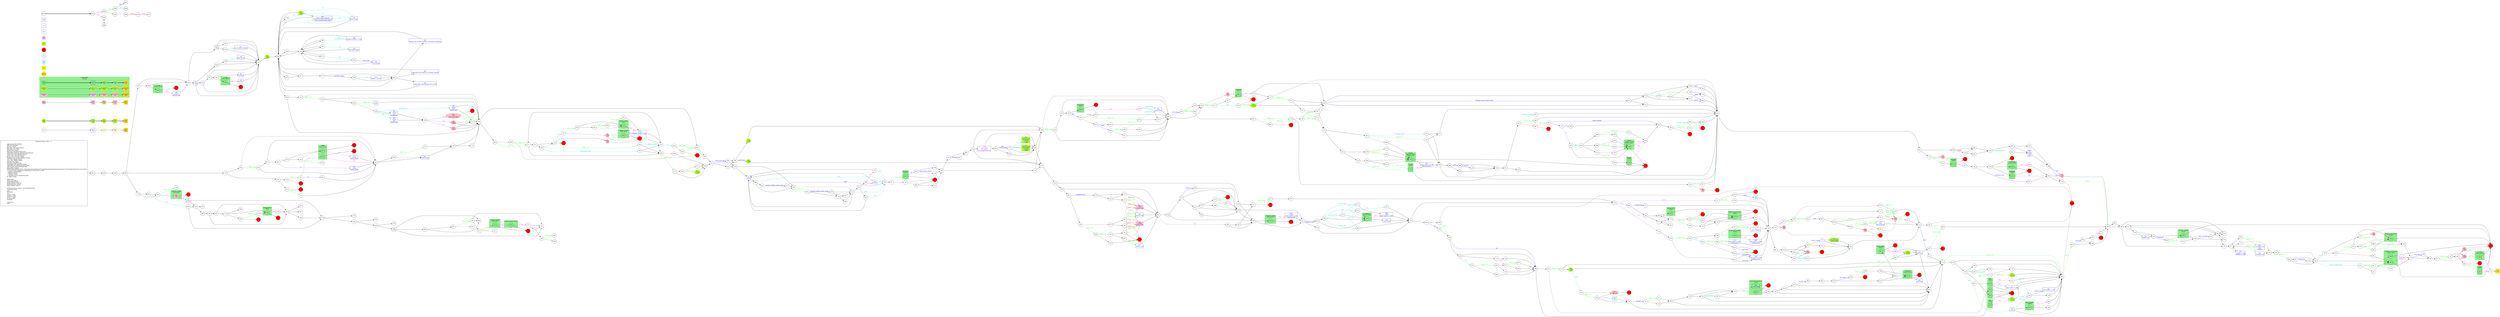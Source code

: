 digraph "Fighting Fantasy: Title" {
	// graph defaults
	rankdir=LR
	mclimit=50
	nodesep=.3 // changes horizontal separation of nodes
	ranksep=.4 // changes vertical separation of nodes
	node [height=.7
		width=.7
		shape=ellipse
		margin=0]
	edge[weight=5]

	// a box for a graph label
	// note that you can override the defaults set above
	title [label = "Fighting Fantasy: Title --/--/--\n\n \
		Light Green Fill: Benefits\l \
		Pink Fill: Penalties\l \
		Red Fill: Death\l \
		Blue Text: Key Items/Events\l \
		Red Text: Lost Items\l \
		Purple Text: Shops\l \
		Blue Line: Forced Items/Events\l \
		Light Blue Text/Line: Optional Items/Events\l \
		Purple Line: Dice Related Events\l \
		Green Line: Stat Test Passed\l \
		Brown Line: Stat Test Failed\l \
		Magenta Line: Combat Related Events\l \
		Grey Text: Riddle Answer\l \
		Grey Line: Hidden Option\l \
		Orange Line: Spells\l \
		Red Line: Possible Error\l \
		Gold/Yellow Fill: Required Nodes\l \
		Light Blue Fill: Recommended Nodes\l \
		Gold Outline: Recommended Path\l \
		Green Box: Combat\l \
		SK/ST/LK/AS/AR/TM/CW/CL: Skill/Stamina/Luck/Attack Strength/Attack Round/Time/Consecutive Win Round/Consecutive Lose Round\l \
		?: Chance of this happening, depending on instructions in text\l \
		*: Special Combat Rules\l \
		-: Negative Status\l \
		+: Positive Status\l \
		^: Damage can be reduced by items\l \
		@: Take 2 items\l\l \
		Starts with:\l \
		Initial Gun Skill: 8\l \
		Initial Reload Skill: 8\l \
		Initial Stamina: 4d6+24\l \
		Initial Physical: 1d6+6\l \
		Initial Mental: 1d6+6\l\l \
		skill/stamina/luck potion: +all SK/ST/LK&1ILK\l \
		3 healing potions\l \
		map\l \
		30 bullets\l \
		gun\l \
		sword (+2off)\l \
		dagger (+1off)\l \
		armor (+2def)\l \
		50 silver gert\l \
		backpack\l\l \
		Comments:\l \
		none\l \
		"
		shape = "box"
		margin = 0.1]

	subgraph Required {
		node [style = "filled" color = "gold" fillcolor = "gold" fontcolor = "blue" shape = "rect"]
		key3
		boo5
		dam5
		monboo5
		mondam5
		mon5
		ending [fontcolor = "black" shape = "octagon"]
		703
	}

	subgraph Required2 {
		node [style = "filled" color = "#FFF700" fillcolor = "#FFF700" fontcolor = "blue" shape = "rect"]
		req2
	}

	subgraph Recommended {
		node [penwidth = 3 color = "gold"]
		txt2
		key2 [shape = "rect" fontcolor = "blue"]
		boo3 [style = "filled" fillcolor = "greenyellow"]
		boo4 [style = "filled" fillcolor = "greenyellow"]
		dam3 [style = "filled" fillcolor = "pink"]
		dam4 [style = "filled" fillcolor = "pink"]
		monboo3 [style = "filled" fillcolor = "greenyellow"]
		monboo4 [style = "filled" fillcolor = "greenyellow"]
		mondam3 [style = "filled" fillcolor = "pink"]
		mondam4 [style = "filled" fillcolor = "pink"]
		mon3
		mon4
	}
	
	subgraph Optional {
		node [style = "filled" color = "paleturquoise1" fillcolor = "paleturquoise1" fontcolor = "blue" shape = "rect"]
		opt
	}

	subgraph Combat {
		style = "filled" color = "palegreen2"
		subgraph cluster_MONSTER {
			label = "? MONSTER\n 0/0 0/0"
			mon1 [label = "\N\n text"]
			mon2 [shape = "rect" fontcolor = "blue" label = "\N\n text"]
			mon3 [label = "\N\n text"]
			mon4 [shape = "rect" fontcolor = "blue" label = "\N\n text"]
			mon5 [shape = "rect" fontcolor = "blue" label = "\N\n text"]
			monboo1 [style = "filled" color = "greenyellow" label = "\N\n text"]
			monboo2 [shape = "rect" style = "filled" color = "greenyellow" fontcolor = "blue" label = "\N\n text"]
			monboo3 [label = "\N\n text"]
			monboo4 [shape = "rect" fontcolor = "blue" label = "\N\n text"]
			monboo5 [shape = "rect" fontcolor = "blue" label = "\N\n text"]
			mondam1 [style = "filled" color = "pink" label = "\N\n text"]
			mondam2 [shape = "rect" style = "filled" color = "pink" fontcolor = "blue" label = "\N\n text"]
			mondam3 [label = "\N\n text"]
			mondam4 [shape = "rect" fontcolor = "blue" label = "\N\n text"]
			mondam5 [shape = "rect" fontcolor = "blue" label = "\N\n text"]
		}
		cbt
		
		subgraph cluster_CRAKE {
			label = "2 Crake\n 14/1/1 12/1/1"
			140
		}
		
		subgraph cluster_THUG {
			label = "2 Thug\n 12/2/1 10/1/2"
			789
		}
		
		subgraph cluster_MASKER_GOBLIN {
			label = "2 Masker Goblin\n 8/1/1 8/1/1"
			634
		}
		
		subgraph cluster_MASKER_GOBLIN_2 {
			label = "Masker Goblin\n 9/1/1"
			519
		}
		
		subgraph cluster_ASSASSIN {
			label = "Assassin\n 15/2/2"
			587
		}
		
		subgraph cluster_STICKLE_BACK_SPIDER {
			label = "Stickle-back Spider\n 15/3/2"
			158
		}
		
		subgraph cluster_SWAMP_TROLL_HUNTER {
			label = "Swamp Troll Hunter\n 26/3/2"
			157
		}
		
		subgraph cluster_SWAMP_TROLL {
			label = "Swamp Troll\n 13/2/1"
			184
		}
		
		subgraph cluster_YETI {
			label = "Yeti\n 25/3/3"
			077
			750
			339
		}
		
		subgraph cluster_YETI2 {
			label = "Yeti\n 12/2/1"
			194
		}
		
		subgraph cluster_HOLY_PALADIN {
			label = "Holy Paladin\n 26/4/3"
			444
		}
		
		subgraph cluster_HALFMAN_MUTANT {
			label = "Halfman Mutant\n 25/3/2"
			286
		}
		
		subgraph cluster_CULTIST {
			label = "2 Cultist\n 20/3/2 20/3/2"
			249
		}
		
		subgraph cluster_CULTIST2 {
			label = "Cultist\n 20/3/2"
			429
		}
		
		subgraph cluster_HALFMAN_EXCAVATOR {
			label = "2 Halfman Excavator\n 15/3/3 15/3/3"
			412
			306
		}
		
		subgraph cluster_HALFMAN_EXCAVATOR2 {
			label = "Halfman Excavator\n 15/3/3"
			723
		}
		
		subgraph cluster_LAKEMAN {
			label = "2 Lakeman\n 16/3/2 15/3/2"
			787
		}
		
		subgraph cluster_GIANT_FIRE_SCORPION {
			label = "Giant Fire Scorpion\n 15/3/3"
			482
			695 [shape = "rect" fontcolor = "blue" label = "\N\n -some equip"]
		}
		
		subgraph cluster_ZOMBIE {
			label = "2 Zombie\n 12/3/1 11/3/1"
			647
		}
		
		subgraph cluster_NIGHTWALKER {
			label = "Nightwalker\n 25/3/3"
			687
		}
		
		subgraph cluster_MASKER_GOBLIN3 {
			label = "2 Masker Goblin\n 8/1/1 8/1/1?"
			150
		}
		
		subgraph cluster_SNAPTOOTH {
			label = "Snaptooth\n 15/3/1"
			099
		}
		
		subgraph cluster_SLABCRAB {
			label = "Slabcrab\n 15/1/3"
			080
		}
		
		subgraph cluster_LIONMAN {
			label = "Lionman\n 20/3/2"
			322
		}
		
		subgraph cluster_LIONMAN2 {
			label = "2 Lionman\n 25/3/2 25/3/2"
			638
		}

		subgraph cluster_LIONMAN3 {
			label = "Lionman\n 20/3/2"
			417
		}

		subgraph cluster_DWEEB_MASKER_GOBLIN {
			label = "Dweeb\n Masker Goblin\n 16/3/2 9/1/1"
			420
		}

		subgraph cluster_DWEEB {
			label = "Dweeb\n 16/3/2"
			135
		}

		subgraph cluster_DWEEB_MASKER_GOBLIN2 {
			label = "Dweeb\n Masker Goblin\n 16/3/2 9/1/1"
			029
		}

		subgraph cluster_DWEEB2 {
			label = "Dweeb\n 16/3/2"
			776
		}

		subgraph cluster_WOLF {
			label = "2 Wolf\n 10/1/1 9/1/1"
			622
			431
		}

		subgraph cluster_MASKER_GOBLIN4 {
			label = "2 Masker Goblin\n 8/1/1 8/1/1"
			084 [style = "filled" color = "pink" label = "\N\n -2LP"]
		}

		subgraph cluster_STEPPEHOUND {
			label = "Steppehound\n 9/2/1"
			230
		}

		subgraph cluster_MASKER_GOBLIN5 {
			label = "2 Masker Goblin\n 8/1/1 8/1/1"
			112
		}

		subgraph cluster_MAIRONTONGUE {
			label = "MaIrontongue 18/5/1"
			760
		}
	}

	subgraph Death {
		node [style = "filled" color = "red"]
		ddt
		019
		024
		027
		035
		045
		055
		056
		061
		069
		123
		131
		171
		172
		186
		199
		214
		250
		252
		260
		270
		314
		316
		329
		336
		355
		374
		398
		407
		419
		421
		445
		457
		484
		521
		528
		560
		566
		568
		577
		658
		659
		668
		718
		731
		741
		744
		746
		748
		778
		790
	}

	subgraph Boost {
		node [style = "filled" color = "greenyellow"]
		bst
		boo1 [label = "\N\n text"]
		boo2 [shape = "rect" fontcolor = "blue" label = "\N\n text"]
		boo3 [label = "\N\n text"]
		boo4 [shape = "rect" fontcolor = "blue" label = "\N\n text"]
		boo5 [shape = "rect" fontcolor = "blue" label = "\N\n text"]
		120 [label = "\N\n +all LP"]
		220 [label = "\N\n +3LP"]
		236 [shape = "rect" fontcolor = "blue" label = "\N\n improved gun\n 10 bullets\n +3GUN\n +2REL"]
		394 [shape = "rect" fontcolor = "blue" label = "\N\n ring of health\n +5LP/+5ILP"]
		411 [shape = "rect" fontcolor = "blue" label = "\N\n improved gun\n 10 bullets\n +3GUN\n +2REL"]
		487 [label = "\N\n +25LP"]
		518 [label = "\N\n +1GUN"]
		522 [label = "\N\n +1PHY"]
		613 [label = "\N\n +all LP"]
		619 [label = "\N\n +all LP"]
		712 [label = "\N\n +3LP"]
		768 [label = "\N\n +3LP"]
		793 [label = "\N\n +2LP"]
	}

	subgraph Damage {
		node [style = "filled" color = "pink"]
		ddg
		dam1 [label = "\N\n text"]
		dam2 [shape = "rect" fontcolor = "blue" label = "\N\n text"]
		dam3 [label = "\N\n text"]
		dam4 [shape = "rect" fontcolor = "blue" label = "\N\n text"]
		dam5 [shape = "rect" fontcolor = "blue" label = "\N\n text"]
		092 [shape = "rect" fontcolor = "blue" label = "\N\n -1PHY\n witch's staff"]
		101 [label = "\N\n -5LP"]
		174 [label = "\N\n -3LP"]
		181 [label = "\N\n -10LP"]
		183 [label = "\N\n -2LP"]
		228 [label = "\N\n -10LP"]
		247 [label = "\N\n -2d6+2LP"]
		269 [label = "\N\n -1MEN"]
		290 [label = "\N\n -3LP"]
		326 [label = "\N\n -5LP"]
		343 [label = "\N\n -5LP"]
		468 [label = "\N\n -10LP"]
		512 [label = "\N\n -1PHY"]
		559 [label = "\N\n -5LP\n -5ILP (is it both?)"]
		570 [label = "\N\n -1LP"]
		598 [label = "\N\n -5LP"]
		648 [label = "\N\n -5LP"]
		708 [shape = "rect" fontcolor = "blue" label = "\N\n -1MEN\n witch's staff"]
		730 [label = "\N\n -5LP"]
	}

	subgraph Key_Item {
		node [fontcolor = "blue" shape = "rect"]
		kky
		key1 [label = "\N\n text"]
		key2 [label = "\N\n text"]
		key3 [label = "\N\n text"]
		004 [label = "\N\n fine sword (+5 off)\n healing potion"]
		022 [label = "\N\n -some items"]
		026 [label = "\N\n key"]
		049 [label = "\N\n 20 gert"]
		058 [label = "\N\n -1 gert"]
		071 [label = "\N\n sword (+2 off)\n dagger (+1 off)"]
		074 [label = "\N\n 15 gert\n goblin sword (+3 off)"]
		088 [label = "\N\n -all gert"]
		097 [label = "\N\n goblin sword (+4 off)\n killed guardian"]
		117 [label = "\N\n 1 gent\n think attack"]
		118 [label = "\N\n room"]
		122 [label = "\N\n -gun (-1 equip?)"]
		177 [label = "\N\n holy smiter (+5 off)"]
		209 [label = "\N\n gun\n sword\n map\n furs"]
		238 [label = "\N\n torch"]
		243 [label = "\N\n blue potion"]
		244 [label = "\N\n healing potion"]
		281 [label = "\N\n lakemen info (human sacrifice, strong glass weapons)"]
		304 [label = "\N\n 85 gert"]
		312 [label = "\N\n dagger - the key"]
		357 [label = "\N\n stone shires lionmen"]
		360 [label = "\N\n witch's staff"]
		396 [label = "\N\n wrist band"]
		408 [label = "\N\n -blue potion"]
		418 [label = "\N\n nightwalker info (bonerot, how to kill)"]
		428 [label = "\N\n inscribed dagger"]
		430 [label = "\N\n -sword\n -gun\n broken gun"]
		432 [label = "\N\n -gun"]
		436 [label = "\N\n -torch"]
		439 [label = "\N\n loaded gun"]
		458 [label = "\N\n gold coin"]
		461 [label = "\N\n 40 gert"]
		462 [label = "\N\n wagonrider info (nomads in wheeled wagons)"]
		478 [label = "\N\n fine sword (+5 off)\n healing potion"]
		491 [label = "\N\n -1 gert"]
		492 [label = "\N\n 2 healing potion\n gun\n 5 bullets"]
		500 [label = "\N\n magical leather (+3 def)"]
		527 [label = "\N\n witch's staff"]
		539 [label = "\N\n gold coin"]
		549 [label = "\N\n cultist loathe emperor\n cultist turn victims into hybrids\n cultist practice dark magic"]
		561 [label = "\N\n holy water"]
		584 [label = "\N\n -sword\n -gun\n broken gun"]
		599 [label = "\N\n 15 gert\n swamp map"]
		602 [label = "\N\n 1 gent\n think attack"]
		632 [label = "\N\n holy smiter (+5 off)"]
		643 [label = "\N\n farkle woods"]
		696 [label = "\N\n 15 gert\n glass spear (+3 off)?"]
		700 [label = "\N\n -sword\n -gun\n broken gun"]
		713 [label = "\N\n torch"]
		729 [label = "\N\n fine sword (+5 off)\n healing potion"]
		733 [label = "\N\n furs\n bow & arrow"]
		765 [label = "\N\n 25 gert\n goblin sword (+3 off)\n lakeman child"]
	}
	
	subgraph Shop {
		node [fontcolor = "purple" shape = "rect"]
		shp
		shop1 [label = "\N\n text"]
		233 [label = "\N\n 10g: sword\n 5g: dagger\n 15g: steppehound fur"]
	}

	mon1 -> mon2 -> mon3 -> mon4 -> mon5 [penwidth = 3]
	boo1 -> boo2 -> boo3 -> boo4 -> boo5 [penwidth = 3]
	dam1 -> dam2 -> dam3 -> dam4 -> dam5
	txt1 -> key1 -> txt2 -> key2 -> key3
	monboo1 -> monboo2 -> monboo3 -> monboo4 -> monboo5
	mondam1 -> mondam2 -> mondam3 -> mondam4 -> mondam5

	myTitle -> z001 [penwidth = 3]
	z001 -> z002 [color = "purple" fontcolor = "purple" label = "1-3"]
	z001 -> z003 [color = "purple" fontcolor = "purple" label = "4-6"]
	z002 -> z004 [color = "green" fontcolor = "green" label = "LK"]
	z002 -> z005 [color = "brown"]
	z003 -> z006 [dir = "both"]
	z004 -> z007 [color = "blue" fontcolor = "blue" label = "req"]
	z004 -> z008 [color = "cyan3" fontcolor = "cyan3" label = "-opt"]
	z005 -> z009 [color = "grey" fontcolor = "grey" label = "info"]
	z009 -> z010 [color = "crimson" fontcolor = "crimson" label = "error(?)"]
	z010 -> z011 [color = "magenta" fontcolor = "magenta" label = "escape"]
	{
		rank = same
		z003
		z006
	}

	title -> 001
	001 -> 289
	002 -> 726 [color = "green" fontcolor = "green" label = "PHY>=16"]
	002 -> 387 [color = "brown"]
	003 -> 420
	004 -> 354
//	005 -> 
//	006 -> 
//	007 -> 
//	008 -> 
	009 -> 025
//	010 -> 
	011 -> 465
	011 -> 472
	012 -> 354
	013 -> 148
	013 -> 787
//	014 -> 
	015 -> 143
//	016 -> 
	017 -> 624 [color = "green" fontcolor = "green" label = "MEN>=16"]
	017 -> 457 [color = "brown"]
	018 -> 732
	018 -> 404
//	020 -> 
	021 -> 606
	022 -> 018
//	023 -> 
	025 -> 422
	026 -> 745
//	028 -> 
	029 -> 097 [color = "magenta" fontcolor = "magenta" label = "win"]
	029 -> 718
	030 -> 062 [color = "green" fontcolor = "green" label = "PHY>=18"]
	030 -> 616 [color = "brown"]
	031 -> 104 [color = "green" fontcolor = "green" label = "MEN>=16"]
	031 -> 472 [color = "brown"]
	032 -> 415
	033 -> 298
	033 -> 636
	034 -> 274
//	036 -> 
	037 -> 432 [color = "green" fontcolor = "green" label = "GUN>=18"]
	037 -> 339 [color = "brown"]
	038 -> 346
	038 -> 050
	039 -> 200 [color = "blue" fontcolor = "blue" label = "killed guardian"]
	039 -> 115
	040 -> 722 [color = "cyan3" fontcolor = "cyan3" label = "snake poison"]
	040 -> 794
	041 -> 493 [color = "green" fontcolor = "green" label = "PHY>=16"]
	041 -> 142 [color = "brown"]
//	042 -> 
	043 -> 729 [color = "blue" fontcolor = "blue" label = "antivenom"]
	043 -> 314
//	044 -> 
	046 -> 571 [color = "green" fontcolor = "green" label = "PHY>=16"]
	046 -> 658 [color = "brown"]
	047 -> 556
//	048 -> 
	049 -> 130
	050 -> 442 [color = "purple" fontcolor = "purple" label = "2-6"]
	050 -> 790 [color = "purple" fontcolor = "purple" label = "1"]
	051 -> 669
	051 -> 647
	052 -> 606
	053 -> 471
	054 -> 179
	057 -> 321
	057 -> 589
	058 -> 595
	058 -> 324
	058 -> 130
	059 -> 656
	059 -> 361
//	060 -> 
	062 -> 032
	063 -> 717
	063 -> 533
	064 -> 344 [color = "green" fontcolor = "green" label = "MEN>=18"]
	064 -> 113 [color = "brown"]
	065 -> 157
	065 -> 144
	066 -> 538 [color = "blue" fontcolor = "blue" label = "fur"]
	066 -> 623
//	067 -> 
	068 -> 580
	068 -> 728
	068 -> 672
	068 -> 453
	070 -> 325
	070 -> 723
	071 -> 477
//	072 -> 
	073 -> 083
	074 -> 569
	074 -> 223
	075 -> 392 [color = "cyan3" fontcolor = "cyan3" label = "-15g"]
	075 -> 253
//	076 -> 
	077 -> 575 [color = "magenta" fontcolor = "magenta" label = "win"]
	077 -> 744
//	078 -> 
	285 -> 079 [dir = back]
	080 -> 670 [color = "magenta" fontcolor = "magenta" label = "win"]
	080 -> 445
//	081 -> 
//	082 -> 
	083 -> 415
	084 -> 461 [color = "magenta" fontcolor = "magenta" label = "win"]
	084 -> 421
	085 -> 388
	086 -> 054
	087 -> 666
	088 -> 130
	089 -> 025
	090 -> 239
	091 -> 278 [color = "blue" fontcolor = "blue" label = "saw lentican soldier"]
	091 -> 300
	092 -> 361
	093 -> 590
//	094 -> 
//	095 -> 
	096 -> 184
	096 -> 513
	097 -> 370
	098 -> 441
	098 -> 435
	098 -> 246 [color = "cyan3" fontcolor = "cyan3" label = "room"]
	099 -> 234 [color = "magenta" fontcolor = "magenta" label = "win"]
	099 -> 407
//	100 -> 
	101 -> 080 [color = "green" fontcolor = "green" label = "LP>0"]
	101 -> 445 [color = "brown"]
	102 -> 074
	103 -> 477
	104 -> 011
	104 -> 472
	105 -> 262 [color = "green" fontcolor = "green" label = "MEN>=14"]
	105 -> 247 [color = "brown"]
	106 -> 243 [color = "cyan3" fontcolor = "cyan3" label = "-5g"]
	106 -> 130
	107 -> 128
//	108 -> 
	109 -> 206
	109 -> 034
//	110 -> 
	111 -> 611 [color = "green" fontcolor = "green" label = "PHY>=16"]
	111 -> 199 [color = "brown"]
	112 -> 760 [color = "magenta" fontcolor = "magenta" label = "win"]
	112 -> 045
	113 -> 270
//	114 -> 
	115 -> 488 [color = "purple" fontcolor = "purple" label = "4-6"]
	115 -> 583 [color = "purple" fontcolor = "purple" label = "1-3"]
	116 -> 331 [color = "cyan3" fontcolor = "cyan3" label = "-20g"]
	116 -> 787
	117 -> 472
	118 -> 098
	119 -> 025
	120 -> 539
	121 -> 662 [color = "purple" fontcolor = "purple" label = "4-6"]
	121 -> 622 [color = "purple" fontcolor = "purple" label = "1-3"]
	122 -> 354
	124 -> 319
	124 -> 351
//	125 -> 
	126 -> 483 [color = "blue" fontcolor = "blue" label = "loaded gun"]
	126 -> 286
//	127 -> 
	128 -> 231 [color = "blue" fontcolor = "blue" label = "furs"]
	128 -> 381
	129 -> 606
	130 -> 793
	132 -> 759
	132 -> 471
	133 -> 768
	133 -> 311
	134 -> 301 [color = "green" fontcolor = "green" label = "LP>0"]
	134 -> 568 [color = "brown"]
	135 -> 410 [color = "magenta" fontcolor = "magenta" label = "win"]
	135 -> 718
	136 -> 495 [color = "green" fontcolor = "green" label = "PHY>=18"]
	136 -> 048 [color = "brown"]
	137 -> 370
	137 -> 677
	138 -> 354
	139 -> 471
	140 -> 599 [color = "magenta" fontcolor = "magenta" label = "win"]
	140 -> 056
	141 -> 370
	141 -> 677
	142 -> 734 [color = "cyan3" fontcolor = "cyan3" label = "gun"]
	142 -> 187 [color = "cyan3" fontcolor = "cyan3" label = "arrow & snake poison"]
	142 -> 412
	143 -> 434 [color = "blue" fontcolor = "blue" label = "taken over fort"]
	143 -> 079
	144 -> 157
	144 -> 475
	145 -> 771 [color = "green" fontcolor = "green" label = "MEN>=16"]
	145 -> 101 [color = "brown"]
	146 -> 522 [color = "green" fontcolor = "green" label = "MEN>=14"]
	146 -> 073 [color = "brown"]
	147 -> 146
	147 -> 083
	148 -> 684 [color = "cyan3" fontcolor = "cyan3" label = "crake's egg"]
	148 -> 232 [color = "cyan3" fontcolor = "cyan3" label = "steppehound fur"]
	148 -> 372 [color = "cyan3" fontcolor = "cyan3" label = "witch's staff"]
	148 -> 116 [color = "cyan3" fontcolor = "cyan3" label = "gold"]
	148 -> 787
//	149 -> 
	150 -> 765 [color = "magenta" fontcolor = "magenta" label = "win"]
	150 -> 123
//	151 -> 
	152 -> 118
	152 -> 246 [color = "cyan3" fontcolor = "cyan3" label = "room"]
	153 -> 503 [color = "green" fontcolor = "green" label = "MEN>=16"]
	153 -> 043 [color = "brown"]
	154 -> 538
//	155 -> 
//	156 -> 
	157 -> 475 [color = "magenta" fontcolor = "magenta" label = "win"]
	157 -> 577
	158 -> 004 [color = "magenta" fontcolor = "magenta" label = "win"]
	158 -> 398
//	159 -> 
	160 -> 501
	160 -> 273
	161 -> 653 [color = "blue" fontcolor = "blue" label = "lionman circle"]
	161 -> 520
//	162 -> 
	163 -> 555 [color = "blue" fontcolor = "blue" label = "waymeet"]
	163 -> 352
	164 -> 692
	165 -> 128
//	166 -> 
//	167 -> 
//	168 -> 
	169 -> 559 [color = "purple" fontcolor = "purple" label = "1-2"]
	169 -> 269 [color = "purple" fontcolor = "purple" label = "3-4"]
	169 -> 512 [color = "purple" fontcolor = "purple" label = "5-6"]
//	170 -> 
//	173 -> 
	174 -> 322 [color = "green" fontcolor = "green" label = "LP>0"]
	174 -> 521 [color = "brown"]
	175 -> 627 [color = "magenta" fontcolor = "magenta" label = "win"]
	175 -> 195
//	176 -> 
	177 -> 471
	178 -> 439 [color = "cyan3" fontcolor = "cyan3" label = "gun"]
	178 -> 126
	179 -> 229 [color = "blue" fontcolor = "blue" label = "look-a-like"]
	179 -> 784
//	180 -> 
	181 -> 249 [color = "green" fontcolor = "green" label = "LP>0"]
	181 -> 250 [color = "brown"]
	182 -> 704 [color = "green" fontcolor = "green" label = "MEN>=14"]
	182 -> 501 [color = "brown"]
	183 -> 412 [color = "green" fontcolor = "green" label = "LP>0"]
	183 -> 250 [color = "brown"]
	184 -> 096 [color = "magenta" fontcolor = "magenta" label = "win"]
	184 -> 577
	185 -> 109
	185 -> 274
	187 -> 302 [color = "green" fontcolor = "green" label = "PHY>=16"]
	187 -> 327 [color = "brown"]
	188 -> 669
	188 -> 647
//	189 -> 
//	190 -> 
	191 -> 678 [color = "green" fontcolor = "green" label = "GUN>=16"]
	191 -> 730 [color = "brown"]
//	192 -> 
	193 -> 420
	194 -> 619 [color = "magenta" fontcolor = "magenta" label = "win"]
	194 -> 744
	195 -> 538
	196 -> 570 [color = "blue" fontcolor = "blue" label = "furs"]
	196 -> 134
	197 -> 157
	197 -> 144
	198 -> 220 [color = "blue" fontcolor = "blue" label = "north bank"]
	198 -> 712
	200 -> 205
	201 -> 178
	201 -> 285
	202 -> 538
//	203 -> 
	204 -> 685
	205 -> 537 [color = "green" fontcolor = "green" label = "PHY>=16"]
	205 -> 019 [color = "brown"]
	205 -> 499 [color = "cyan3" fontcolor = "cyan3" label = "invisibility potion"]
	206 -> 274
	207 -> 436 [color = "blue" fontcolor = "blue" label = "torch"]
	207 -> 214
//	208 -> 
	209 -> 196
//	210 -> 
	211 -> 296
	211 -> 318
	212 -> 057 [color = "green" fontcolor = "green" label = "MEN>=16"]
	212 -> 025 [color = "brown"]
	213 -> 361
	215 -> 025
	216 -> 158 [color = "green" fontcolor = "green" label = "PHY>=18"]
	216 -> 437 [color = "brown"]
	217 -> 557 [color = "green" fontcolor = "green" label = "PHY>=16"]
	217 -> 112 [color = "brown"]
	218 -> 233
	218 -> 576
	218 -> 646
	219 -> 714
	219 -> 294
	220 -> 576
	221 -> 513
	221 -> 447
	222 -> 386
	222 -> 597
	223 -> 030 [color = "cyan3" fontcolor = "cyan3" label = "-???"]
	223 -> 571
	224 -> 118
	224 -> 435
	225 -> 627
	225 -> 154
	226 -> 644 [color = "green" fontcolor = "green" label = "MEN>=16"]
	226 -> 543 [color = "brown"]
//	227 -> 
	228 -> 249 [color = "green" fontcolor = "green" label = "LP>0"]
	228 -> 250 [color = "brown"]
	229 -> 784
	230 -> 756 [color = "magenta" fontcolor = "magenta" label = "win"]
	230 -> 336
	231 -> 311
	232 -> 684 [color = "cyan3" fontcolor = "cyan3" label = "crake's egg"]
	232 -> 372 [color = "cyan3" fontcolor = "cyan3" label = "witch's staff"]
	232 -> 116 [color = "cyan3" fontcolor = "cyan3" label = "gold"]
	232 -> 787
	233 -> 443
	233 -> 556
	234 -> 396 [color = "cyan3" fontcolor = "cyan3" label = "healing potion"]
	234 -> 129
//	235 -> 
	236 -> 556
	237 -> 133 [color = "green" fontcolor = "green" label = "MEN>=16"]
	237 -> 077 [color = "brown"]
	238 -> 496
	238 -> 603
	238 -> 785
	239 -> 621
	239 -> 608
	240 -> 389
	240 -> 130
	241 -> 729 [color = "blue" fontcolor = "blue" label = "antivenom"]
	241 -> 314
	242 -> 563
	242 -> 351
	243 -> 130
	244 -> 516
	245 -> 052 [color = "brown" fontcolor = "brown" label = "terribly"]
	245 -> 697 [color = "brown"]
	245 -> 674 [color = "green" fontcolor = "green" label = "GUN>=18"]
	246 -> 507
	247 -> 745 [color = "green" fontcolor = "green" label = "LP>0"]
	247 -> 260 [color = "brown"]
	248 -> 665
	248 -> 181
	249 -> 272 [color = "magenta" fontcolor = "magenta" label = "win"]
	249 -> 250
//	251 -> 
	253 -> 338
	253 -> 414
	253 -> 075
	253 -> 068
//	254 -> 
	255 -> 064 [color = "green" fontcolor = "green" label = "PHY>=14"]
	255 -> 612 [color = "brown"]
//	256 -> 
	257 -> 397 [color = "green" fontcolor = "green" label = "PHY>=18"]
	257 -> 741 [color = "brown"]
//	258 -> 
//	259 -> 
	261 -> 412
	262 -> 026 [color = "cyan3" fontcolor = "cyan3" label = "the key"]
	262 -> 247
	262 -> 745
//	263 -> 
	264 -> 213
	264 -> 671
	265 -> 547 [color = "green" fontcolor = "green" label = "PHY>=18"]
	265 -> 481 [color = "brown"]
	265 -> 382 [color = "cyan3" fontcolor = "cyan3" label = "invisibility potion"]
//	266 -> 
	267 -> 265
	267 -> 119
//	268 -> 
	269 -> 725
	269 -> 501
	271 -> 087 [color = "blue" fontcolor = "blue" label = "church"]
	271 -> 666
	272 -> 703
	273 -> 501
	274 -> 222
	274 -> 118
	274 -> 246 [color = "cyan3" fontcolor = "cyan3" label = "room"]
	275 -> 365 [color = "blue" fontcolor = "blue" label = "inscribed dagger"]
	275 -> 609
//	276 -> 
	277 -> 138 [color = "green" fontcolor = "green" label = "PHY>=16"]
	277 -> 207 [color = "brown"]
	278 -> 749
	279 -> 142
	280 -> 675 [color = "green" fontcolor = "green" label = "GUN>=18"]
	280 -> 003 [color = "brown"]
	281 -> 068
//	282 -> 
//	283 -> 
//	284 -> 
	285 -> 353
	285 -> 201
	285 -> 103
	286 -> 143 [color = "magenta" fontcolor = "magenta" label = "win"]
	286 -> 250
	287 -> 564
//	288 -> 
	289 -> 400
	290 -> 025 [color = "green" fontcolor = "green" label = "LP>0"]
	290 -> 668 [color = "brown"]
//	291 -> 
//	292 -> 
	293 -> 063
	293 -> 533
	294 -> 545
	294 -> 282
	295 -> 124
	296 -> 626 [color = "green" fontcolor = "green" label = "PHY>=14"]
	296 -> 318 [color = "brown"]
	296 -> 588 [color = "cyan3" fontcolor = "cyan3" label = "-invisibility potion"]
//	297 -> 
	298 -> 140
	298 -> 636
	299 -> 471
	300 -> 749
	301 -> 388
	301 -> 085
	302 -> 349 [color = "green" fontcolor = "green" label = "PHY>=16"]
	302 -> 306 [color = "brown"]
	303 -> 076 [color = "green" fontcolor = "green" label = "GUN>=14"]
	303 -> 431 [color = "brown"]
	304 -> 118
	304 -> 246 [color = "cyan3" fontcolor = "cyan3" label = "room"]
	305 -> 776 [color = "green" fontcolor = "green" label = "GUN>=14"]
	305 -> 029 [color = "brown"]
	306 -> 605 [color = "magenta" fontcolor = "magenta" label = "win"]
	306 -> 250
	307 -> 737 [color = "green" fontcolor = "green" label = "MEN>=18"]
	307 -> 228 [color = "brown"]
//	308 -> 
//	309 -> 
	310 -> 025
	311 -> 471 [color = "green" fontcolor = "green" label = "MEN>=18"]
	311 -> 132 [color = "brown"]
	312 -> 609
	313 -> 257
	313 -> 608
//	315 -> 
//	317 -> 
	318 -> 191 [color = "cyan3" fontcolor = "cyan3" label = "gun"]
	318 -> 343
	318 -> 171
	319 -> 641
	319 -> 351
	320 -> 093
	320 -> 485
	321 -> 572 [color = "green" fontcolor = "green" label = "MEN>=16"]
	321 -> 581 [color = "brown"]
	322 -> 427 [color = "magenta" fontcolor = "magenta" label = "win"]
	322 -> 521
//	323 -> 
	324 -> 357 [color = "cyan3" fontcolor = "cyan3" label = "-2g"]
	324 -> 130
	325 -> 363 [color = "green" fontcolor = "green" label = "REL>=18"]
	325 -> 723 [color = "brown"]
	326 -> 542 [color = "green" fontcolor = "green" label = "LP>0"]
	326 -> 419 [color = "brown"]
	327 -> 412
	328 -> 674 [color = "green" fontcolor = "green" label = "GUN>=18"]
	328 -> 594 [color = "brown"]
//	330 -> 
	331 -> 018
	332 -> 469 [color = "green" fontcolor = "green" label = "PHY>=14"]
	332 -> 241 [color = "brown"]
	333 -> 492 [color = "green" fontcolor = "green" label = "MEN>=18"]
	333 -> 477 [color = "brown"]
	334 -> 752 [color = "blue" fontcolor = "blue" label = "witch's staff"]
	334 -> 552
//	335 -> 
	337 -> 279 [color = "blue" fontcolor = "blue" label = "look-a-like"]
	337 -> 142
	338 -> 500 [color = "cyan3" fontcolor = "cyan3" label = "-40g/\n -all healing potions"]
	338 -> 253
	339 -> 177 [color = "magenta" fontcolor = "magenta" label = "win"]
	339 -> 744
	340 -> 163 [color = "blue" fontcolor = "blue" label = "priest"]
	340 -> 502
//	341 -> 
	342 -> 468
	342 -> 358
	343 -> 634 [color = "green" fontcolor = "green" label = "LP>0"]
	343 -> 172 [color = "brown"]
	344 -> 467
	344 -> 767
	345 -> 217
	345 -> 603
	345 -> 785
	346 -> 301
//	347 -> 
	348 -> 360 [color = "green" fontcolor = "green" label = "MEN>=18"]
	348 -> 708 [color = "brown" fontcolor = "brown" label = "MEN>=16"]
	348 -> 092 [color = "brown" fontcolor = "brown" label = "MEN>=14"]
	348 -> 270 [color = "brown"]
	349 -> 179
	350 -> 310 [color = "blue" fontcolor = "blue" label = "priest"]
	350 -> 025
	351 -> 311
	352 -> 267
	353 -> 285
	354 -> 405
	354 -> 479
	356 -> 632 [color = "blue" fontcolor = "blue" label = "golden coin"]
	356 -> 139
	357 -> 130
	358 -> 334
	358 -> 625 [color = "cyan3" fontcolor = "cyan3" label = "holy water"]
	359 -> 102 [color = "green" fontcolor = "green" label = "GUN>=14"]
	359 -> 519 [color = "brown"]
	360 -> 361
	361 -> 409 [color = "purple" fontcolor = "purple" label = "4-6"]
	361 -> 582 [color = "purple" fontcolor = "purple" label = "1-3"]
	362 -> 359 [color = "green" fontcolor = "green" label = "PHY>=18"]
	362 -> 519 [color = "brown"]
	363 -> 054 [color = "green" fontcolor = "green" label = "GUN>=16"]
	363 -> 723
//	364 -> 
	365 -> 312 [color = "cyan3" fontcolor = "cyan3" label = "-1g"]
	365 -> 609
	366 -> 305
	366 -> 029
//	367 -> 
	368 -> 066 [color = "green" fontcolor = "green" label = "LP>0"]
	368 -> 568 [color = "brown"]
//	369 -> 
	370 -> 340
	370 -> 025
//	371 -> 
	372 -> 696
//	373 -> 
	375 -> 639 [color = "blue" fontcolor = "blue" label = "lakeman"]
	375 -> 702
	375 -> 239
	376 -> 430 [color = "cyan3" fontcolor = "cyan3" label = "healing potion"]
	376 -> 584 [color = "cyan3" fontcolor = "cyan3" label = "blue potion"]
	376 -> 700
	377 -> 480
	378 -> 225 [color = "green" fontcolor = "green" label = "GUN>=14"]
	378 -> 683 [color = "brown"]
//	379 -> 
	380 -> 360 [color = "green" fontcolor = "green" label = "MEN>=18"]
	380 -> 708 [color = "brown" fontcolor = "brown" label = "MEN>=16"]
	380 -> 092 [color = "brown" fontcolor = "brown" label = "MEN>=14"]
	380 -> 270 [color = "brown"]
	381 -> 311 [color = "green" fontcolor = "green" label = "LP>0"]
	381 -> 568 [color = "brown"]
	382 -> 025
	383 -> 573 [color = "green" fontcolor = "green" label = "MEN>=14"]
	383 -> 566 [color = "brown"]
	384 -> 769 [color = "green" fontcolor = "green" label = "MEN>=18"]
	384 -> 027 [color = "brown"]
	385 -> 328 [color = "green" fontcolor = "green" label = "REL>=18"]
	385 -> 021 [color = "brown"]
	386 -> 152 [color = "purple" fontcolor = "purple" label = "1-4"]
	386 -> 304 [color = "purple" fontcolor = "purple" label = "5-6"]
	387 -> 726 [color = "green" fontcolor = "green" label = "PHY>=16"]
	387 -> 186 [color = "brown"]
	388 -> 353
	388 -> 201
	388 -> 103
	389 -> 706
	389 -> 130
	390 -> 420
	391 -> 080
	392 -> 408 [color = "blue" fontcolor = "blue" label = "blue potion"]
	392 -> 253
	393 -> 219
	394 -> 165
//	395 -> 
	396 -> 606
	397 -> 541
	399 -> 611 [color = "green" fontcolor = "green" label = "PHY>=16"]
	399 -> 239 [color = "brown"]
	400 -> 620
	401 -> 268 [color = "green" fontcolor = "green" label = "GUN>=16"]
	401 -> 084 [color = "brown"]
	402 -> 606
//	403 -> 
	404 -> 515 [color = "blue" fontcolor = "blue" label = "fur"]
	404 -> 368
	405 -> 562
	405 -> 342
//	406 -> 
	408 -> 253
	409 -> 452
	409 -> 608
	410 -> 200
	411 -> 556
	412 -> 605 [color = "magenta" fontcolor = "magenta" label = "win"]
	412 -> 250
//	413 -> 
	414 -> 428 [color = "cyan3" fontcolor = "cyan3" label = "-15g"]
	414 -> 253
	415 -> 486 [color = "blue" fontcolor = "blue" label = "wagonrider info"]
	415 -> 504
//	416 -> 
	417 -> 685 [color = "magenta" fontcolor = "magenta" label = "win"]
	417 -> 355
	418 -> 068
	420 -> 410 [color = "magenta" fontcolor = "magenta" label = "win"]
	420 -> 718
	422 -> 508
	422 -> 711
//	423 -> 
	424 -> 399
	424 -> 111
//	425 -> 
	426 -> 571 [color = "green" fontcolor = "green" label = "PHY>=18"]
	426 -> 046 [color = "brown"]
	427 -> 161
	428 -> 253
	429 -> 272 [color = "magenta" fontcolor = "magenta" label = "win"]
	429 -> 250
	430 -> 725
	430 -> 501
	431 -> 117 [color = "magenta" fontcolor = "magenta" label = "win"]
	431 -> 560
	432 -> 444
	432 -> 356 [color = "cyan3" fontcolor = "cyan3" label = "lost city"]
	432 -> 471
	433 -> 384 [color = "blue" fontcolor = "blue" label = "holy water"]
	433 -> 051
	434 -> 285
	435 -> 591 [color = "green" fontcolor = "green" label = "MEN>=16"]
	435 -> 274 [color = "brown"]
	436 -> 354
	437 -> 122 [color = "green" fontcolor = "green" label = "PHY>=18"]
	437 -> 035 [color = "brown"]
	438 -> 197
	439 -> 126
	440 -> 221
	440 -> 096
	441 -> 657 [color = "blue" fontcolor = "blue" label = "lentican soldiers farkle woods"]
	442 -> 301
	443 -> 772 [color = "blue" fontcolor = "blue" label = "gun/\n broken gun"]
	443 -> 047
	444 -> 053 [color = "magenta" fontcolor = "magenta" label = "win"]
	444 -> 511
//	446 -> 
	447 -> 221
//	448 -> 
	449 -> 757 [color = "green" fontcolor = "green" label = "PHY>=18"]
	449 -> 643 [color = "brown"]
	450 -> 498
	450 -> 747
	450 -> 280
	451 -> 009 [color = "blue" fontcolor = "blue" label = "priest"]
	451 -> 779
	452 -> 257
	452 -> 608
	453 -> 182
	453 -> 501
	454 -> 196
//	455 -> 
//	456 -> 
	458 -> 351
//	459 -> 
	460 -> 293
	461 -> 550
	461 -> 219
	462 -> 068
//	463 -> 
	464 -> 550
	464 -> 219
	465 -> 602 [color = "purple" fontcolor = "purple" label = "4-6"]
	465 -> 762 [color = "purple" fontcolor = "purple" label = "1-3"]
//	466 -> 
	467 -> 527 [color = "green" fontcolor = "green" label = "MEN>=16"]
	467 -> 270 [color = "brown"]
	468 -> 165 [color = "green" fontcolor = "green" label = "LP>0"]
	468 -> 731 [color = "brown"]
	469 -> 478 [color = "green" fontcolor = "green" label = "GUN>=16"]
	469 -> 630 [color = "brown"]
	470 -> 749
	471 -> 601 [color = "green" fontcolor = "green" label = "LP>0"]
	471 -> 568 [color = "brown"]
	472 -> 449
	472 -> 643
	473 -> 775 [color = "green" fontcolor = "green" label = "PHY>=20"]
	473 -> 748 [color = "brown"]
	474 -> 070 [color = "green" fontcolor = "green" label = "GUN>=16"]
	474 -> 261 [color = "brown"]
	475 -> 354
	476 -> 264
	476 -> 213
	477 -> 333
	477 -> 071
	477 -> 777
	478 -> 354
	479 -> 287 [color = "purple" fontcolor = "purple" label = "5-6"]
	479 -> 598 [color = "purple" fontcolor = "purple" label = "1-4"]
	480 -> 701
	480 -> 351
	481 -> 039 [color = "green" fontcolor = "green" label = "PHY>=16"]
	481 -> 055 [color = "brown"]
	482 -> 295 [color = "magenta" fontcolor = "magenta" label = "win"]
	482 -> 778
	483 -> 015 [color = "green" fontcolor = "green" label = "GUN>=16"]
	483 -> 286 [color = "brown"]
	485 -> 590
	486 -> 224
	486 -> 198
	487 -> 561 [color = "cyan3" fontcolor = "cyan3" label = "-5g"]
	487 -> 068
	487 -> 549
	488 -> 200
	489 -> 120
	489 -> 539
	490 -> 733 [color = "green" fontcolor = "green" label = "GUN>=18"]
	490 -> 592 [color = "brown"]
	491 -> 664
	491 -> 240
	491 -> 130
	492 -> 477
	493 -> 337
	493 -> 142
	494 -> 490 [color = "green" fontcolor = "green" label = "REL>=16"]
	494 -> 648 [color = "brown"]
//	495 -> 
	496 -> 655
	496 -> 603
//	497 -> 
	498 -> 544 [color = "green" fontcolor = "green" label = "GUN>=16"]
	498 -> 390 [color = "brown"]
	499 -> 089
	500 -> 253
	501 -> 426
	501 -> 062
	502 -> 352
	503 -> 332 [color = "cyan3" fontcolor = "cyan3" label = "gun"]
	503 -> 216
	504 -> 198
	504 -> 224
	505 -> 719
	505 -> 578
//	506 -> 
	507 -> 587 [color = "green" fontcolor = "green" label = "MEN>=16"]
	507 -> 782 [color = "brown"]
	508 -> 320 [color = "blue" fontcolor = "blue" label = "mutant"]
	508 -> 093
//	509 -> 
	510 -> 313
	510 -> 059
	511 -> 471
	512 -> 725
	512 -> 501
	513 -> 438 [color = "green" fontcolor = "green" label = "MEN>=16"]
	513 -> 523 [color = "brown"]
//	514 -> 
	515 -> 066
	516 -> 041
//	517 -> 
	518 -> 589
	518 -> 212
	519 -> 074 [color = "magenta" fontcolor = "magenta" label = "win"]
	519 -> 172
	520 -> 638
	520 -> 746
	520 -> 417
	522 -> 083
	523 -> 065 [color = "green" fontcolor = "green" label = "PHY>=16"]
	523 -> 252 [color = "brown"]
	524 -> 121 [color = "green" fontcolor = "green" label = "MEN>=14"]
	524 -> 329 [color = "brown"]
	525 -> 120
	525 -> 539
//	526 -> 
	527 -> 361
//	529 -> 
//	530 -> 
	531 -> 107 [color = "green" fontcolor = "green" label = "PHY>=16"]
	531 -> 326 [color = "brown"]
	532 -> 631 [color = "green" fontcolor = "green" label = "PHY>=14"]
	532 -> 290 [color = "brown"]
	533 -> 007
	533 -> 615
	533 -> 393
	534 -> 743
	534 -> 606
	535 -> 563
	535 -> 351
	535 -> 242 [color = "cyan3" fontcolor = "cyan3" label = "nightwalkers"]
	536 -> 518 [color = "green" fontcolor = "green" label = "GUN>=18"]
	536 -> 445 [color = "brown"]
	537 -> 089 [color = "green" fontcolor = "green" label = "PHY>=16"]
	537 -> 484 [color = "brown"]
	538 -> 237
	538 -> 077
	539 -> 017
	539 -> 351
//	540 -> 
	541 -> 732
	542 -> 128
	543 -> 145
	544 -> 420
	545 -> 238
	545 -> 078
//	546 -> 
	547 -> 025
//	548 -> 
	549 -> 561 [color = "cyan3" fontcolor = "cyan3" label = "-5g"]
	549 -> 068
	550 -> 159
	550 -> 460
	551 -> 107 [color = "green" fontcolor = "green" label = "PHY>=16"]
	551 -> 326 [color = "brown"]
	552 -> 165
	553 -> 661
	553 -> 505
//	554 -> 
	555 -> 352
	556 -> 576
	556 -> 646
//	557 -> 
//	558 -> 
	559 -> 725 [color = "green" fontcolor = "green" label = "LP>0"]
	559 -> 501 [color = "green" fontcolor = "green" label = "LP>0"]
	559 -> 659 [color = "brown"]
	561 -> 487 [color = "cyan3" fontcolor = "cyan3" label = "-3g"]
	561 -> 068
	562 -> 334
	562 -> 625 [color = "cyan3" fontcolor = "cyan3" label = "holy water"]
	562 -> 468
	563 -> 482 [color = "green" fontcolor = "green" label = "PHY>=16"]
	563 -> 695 [color = "brown"]
	564 -> 781 [color = "green" fontcolor = "green" label = "MEN>=18"]
	564 -> 531 [color = "brown"]
//	565 -> 
//	567 -> 
	569 -> 147 [color = "green" fontcolor = "green" label = "MEN>=14"]
	569 -> 660 [color = "brown"]
	570 -> 301
	571 -> 569
	571 -> 211
	572 -> 553
	572 -> 589
	573 -> 230
//	574 -> 
	575 -> 471
	576 -> 510
	578 -> 681 [color = "green" fontcolor = "green" label = "GUN>=14"]
	578 -> 773 [color = "brown"]
//	579 -> 
	580 -> 253
	581 -> 553
	581 -> 589
	582 -> 375
	582 -> 608
	583 -> 450 [color = "cyan3" fontcolor = "cyan3" label = "gun"]
	583 -> 420
	584 -> 169
	585 -> 534
	585 -> 606
//	586 -> 
	587 -> 091 [color = "magenta" fontcolor = "magenta" label = "win"]
	587 -> 316
	588 -> 569
	588 -> 223
	589 -> 633 [color = "blue" fontcolor = "blue" label = "lentican soldiers farkle woods"]
	589 -> 738
	589 -> 215
	590 -> 699 [color = "cyan3" fontcolor = "cyan3" label = "harming milgrim"]
	590 -> 635
	591 -> 185 [color = "blue" fontcolor = "blue" label = "lentican soldiers farkle woods"]
	591 -> 109
	592 -> 107 [color = "green" fontcolor = "green" label = "PHY>=16"]
	592 -> 326 [color = "brown"]
//	593 -> 
	594 -> 606
	595 -> 130
//	596 -> 
	597 -> 118
	597 -> 246 [color = "cyan3" fontcolor = "cyan3" label = "room"]
	598 -> 564 [color = "green" fontcolor = "green" label = "LP>0"]
	598 -> 069 [color = "brown"]
	599 -> 636
//	600 -> 
	601 -> 038 [color = "blue" fontcolor = "blue" label = "armor"]
	601 -> 346
	602 -> 472
//	603 -> 
	604 -> 401
	604 -> 464 [color = "cyan3" fontcolor = "cyan3" label = "-10g"]
	605 -> 179
	606 -> 226 [color = "blue" fontcolor = "blue" label = "wrist band"]
	606 -> 145
//	607 -> 
	608 -> 621
	608 -> 150
	609 -> 418
	609 -> 281
	609 -> 462
	609 -> 068
//	610 -> 
	611 -> 239
	612 -> 348
	612 -> 380
	613 -> 356 [color = "cyan3" fontcolor = "cyan3" label = "lost city"]
	613 -> 471
//	614 -> 
//	615 -> 
	616 -> 062 [color = "green" fontcolor = "green" label = "PHY>=18"]
	616 -> 658 [color = "brown"]
//	617 -> 
//	618 -> 
	619 -> 356 [color = "cyan3" fontcolor = "cyan3" label = "lost city"]
	619 -> 471
	620 -> 033
	620 -> 716
	620 -> 742
	621 -> 754 [color = "blue" fontcolor = "blue" label = "lakeman child"]
	621 -> 013
	622 -> 472 [color = "magenta" fontcolor = "magenta" label = "win"]
	622 -> 131
	623 -> 378 [color = "cyan3" fontcolor = "cyan3" label = "gun"]
	623 -> 175
	623 -> 538
	624 -> 301
	625 -> 165
	626 -> 569
	626 -> 223 [color = "cyan3" fontcolor = "cyan3" label = "-defeat goblin???"]
	627 -> 202 [color = "green" fontcolor = "green" label = "PHY>=18"]
	627 -> 680 [color = "brown"]
	628 -> 451
	628 -> 350
//	629 -> 
	630 -> 729 [color = "blue" fontcolor = "blue" label = "antivenom"]
	630 -> 314
	631 -> 025
	632 -> 471
	633 -> 738
	633 -> 215
	634 -> 074 [color = "magenta" fontcolor = "magenta" label = "win"]
	634 -> 172
	635 -> 209
	635 -> 454
	636 -> 058
	636 -> 491
	637 -> 275
	637 -> 068
	638 -> 204 [color = "magenta" fontcolor = "magenta" label = "win"]
	638 -> 355
	639 -> 239
//	640 -> 
	641 -> 164 [color = "blue" fontcolor = "blue" label = "the key"]
	641 -> 351
//	642 -> 
	643 -> 160
	644 -> 002
	644 -> 145
//	645 -> 
	646 -> 585 [color = "green" fontcolor = "green" label = "MEN>=18"]
	646 -> 606 [color = "brown"]
	647 -> 458 [color = "magenta" fontcolor = "magenta" label = "win"]
	647 -> 061
	648 -> 592 [color = "green" fontcolor = "green" label = "LP>0"]
	648 -> 069 [color = "brown"]
//	649 -> 
//	650 -> 
	651 -> 713 [color = "green" fontcolor = "green" label = "PHY>=16"]
	651 -> 376 [color = "brown"]
//	652 -> 
	653 -> 685
//	654 -> 
	655 -> 345 [color = "green" fontcolor = "green" label = "MEN>=16"]
	655 -> 347 [color = "brown"]
	656 -> 476 [color = "blue" fontcolor = "blue" label = "unvisible potion"]
	656 -> 255
	657 -> 435
	657 -> 246 [color = "blue" fontcolor = "blue" label = "room"]
	660 -> 083
	661 -> 141 [color = "green" fontcolor = "green" label = "PHY>=18"]
	661 -> 686 [color = "brown"]
	661 -> 137 [color = "cyan3" fontcolor = "cyan3" label = "invisibility potion"]
	662 -> 472
//	663 -> 
	664 -> 106
	664 -> 130
	665 -> 429 [color = "green" fontcolor = "green" label = "PHY>=14"]
	665 -> 024 [color = "brown"]
	666 -> 218
//	667 -> 
	669 -> 687
	669 -> 647
	670 -> 589
	670 -> 212
	671 -> 360 [color = "green" fontcolor = "green" label = "MEN>=18"]
	671 -> 092 [color = "brown" fontcolor = "brown" label = "MEN>=14"]
	671 -> 708 [color = "brown"]
	672 -> 637
//	673 -> 
	674 -> 396 [color = "cyan3" fontcolor = "cyan3" label = "-healing potion"]
	674 -> 129
	675 -> 410
	676 -> 494
	676 -> 551
	677 -> 025
	678 -> 362
	678 -> 519
//	679 -> 
	680 -> 538
	681 -> 029
//	682 -> 
	683 -> 538
	684 -> 018
	685 -> 570 [color = "blue" fontcolor = "blue" label = "furs"]
	685 -> 134
	686 -> 029
	687 -> 489 [color = "magenta" fontcolor = "magenta" label = "win"]
	687 -> 374
	688 -> 012 [color = "blue" fontcolor = "blue" label = "swamp map"]
	688 -> 440
//	689 -> 
//	690 -> 
//	691 -> 
	692 -> 433
	693 -> 733 [color = "green" fontcolor = "green" label = "GUN>=18"]
	693 -> 676 [color = "brown"]
//	694 -> 
	695 -> 295 [color = "magenta" fontcolor = "magenta" label = "win"]
	695 -> 778
	696 -> 018
	697 -> 385 [color = "blue" fontcolor = "blue" label = "bullet"]
	697 -> 402
	698 -> 470
	698 -> 316
	699 -> 209
	700 -> 169
	701 -> 535
	701 -> 563
	702 -> 424
	702 -> 090
	702 -> 239
	704 -> 651
	704 -> 501
	705 -> 377 [color = "green" fontcolor = "green" label = "MEN>=16"]
	705 -> 724 [color = "brown"]
	706 -> 088
	706 -> 789
	707 -> 086 [color = "green" fontcolor = "green" label = "GUN>=18"]
	707 -> 183 [color = "brown"]
	708 -> 361
//	709 -> 
//	710 -> 
	711 -> 755 [color = "green" fontcolor = "green" label = "MEN>=14"]
	711 -> 174 [color = "brown"]
	712 -> 646
	713 -> 501
//	714 -> 
	715 -> 471
	716 -> 604
	716 -> 401
	717 -> 383
	717 -> 230
	717 -> 694
	719 -> 776 [color = "green" fontcolor = "green" label = "GUN>=16"]
	719 -> 366 [color = "brown"]
//	720 -> 
	721 -> 107 [color = "green" fontcolor = "green" label = "PHY>=16"]
	721 -> 326 [color = "brown"]
	722 -> 613 [color = "green" fontcolor = "green" label = "PHY>=16"]
	722 -> 715 [color = "brown"]
	723 -> 054 [color = "magenta" fontcolor = "magenta" label = "win"]
	723 -> 250
	724 -> 480
	725 -> 501
	726 -> 532
	726 -> 783
	727 -> 758
	727 -> 785
	728 -> 487 [color = "cyan3" fontcolor = "cyan3" label = "-3g"]
	728 -> 561 [color = "cyan3" fontcolor = "cyan3" label = "-5g"]
	728 -> 068
	729 -> 354
	730 -> 634 [color = "green" fontcolor = "green" label = "LP>0"]
	730 -> 172 [color = "brown"]
	732 -> 774 [color = "purple" fontcolor = "purple" label = "2-5"]
	732 -> 688 [color = "purple" fontcolor = "purple" label = "6-10"]
	732 -> 277 [color = "purple" fontcolor = "purple" label = "11-12"]
	733 -> 128
	734 -> 474
	734 -> 707
//	735 -> 
//	736 -> 
	737 -> 248
	737 -> 228
	738 -> 739 [color = "cyan3" fontcolor = "cyan3" label = "???"]
	738 -> 451
	738 -> 350
	739 -> 740 [color = "green" fontcolor = "green" label = "GUN>=14"]
	739 -> 628 [color = "brown"]
	740 -> 009 [color = "blue" fontcolor = "blue" label = "priest"]
	740 -> 779
	742 -> 031
	742 -> 761
	743 -> 245 [color = "blue" fontcolor = "blue" label = "gun"]
	743 -> 099
	745 -> 705 [color = "blue" fontcolor = "blue" label = "the key"]
	745 -> 311
	747 -> 763 [color = "green" fontcolor = "green" label = "GUN>=16"]
	747 -> 193 [color = "brown"]
	749 -> 271
	749 -> 753
	750 -> 619 [color = "magenta" fontcolor = "magenta" label = "win"]
	750 -> 744
//	751 -> 
	752 -> 394
	752 -> 165
	753 -> 576
	753 -> 646
	754 -> 018
	755 -> 322
	756 -> 533
	757 -> 160
	758 -> 136
	758 -> 785
	759 -> 299
	759 -> 037 [color = "cyan3" fontcolor = "cyan3" label = "gun"]
	759 -> 040 [color = "cyan3" fontcolor = "cyan3" label = "bow"]
	759 -> 750
	760 -> 727 [color = "magenta" fontcolor = "magenta" label = "win"]
	760 -> 045
	761 -> 473
	761 -> 524
	762 -> 303
	762 -> 431
	763 -> 135
//	764 -> 
	765 -> 621
//	766 -> 
	767 -> 360 [color = "green" fontcolor = "green" label = "MEN>=18"]
	767 -> 092 [color = "brown" fontcolor = "brown" label = "MEN>=14"]
	767 -> 708 [color = "brown"]
	768 -> 105 [color = "cyan3" fontcolor = "cyan3" label = "-torch"]
	768 -> 311
	769 -> 525 [color = "green" fontcolor = "green" label = "PHY>=14"]
	769 -> 188 [color = "brown"]
//	770 -> 
	771 -> 536 [color = "cyan3" fontcolor = "cyan3" label = "gun"]
	771 -> 391
	772 -> 236 [color = "cyan3" fontcolor = "cyan3" label = "-75g"]
	772 -> 411 [color = "cyan3" fontcolor = "cyan3" label = "gold feather"]
	772 -> 556
	773 -> 029
	774 -> 153
	775 -> 472
	776 -> 097 [color = "magenta" fontcolor = "magenta" label = "win"]
	776 -> 718
	777 -> 244 [color = "green" fontcolor = "green" label = "MEN>=18"]
	777 -> 516 [color = "brown"]
	779 -> 025
//	780 -> 
	781 -> 693 [color = "blue" fontcolor = "blue" label = "gun"]
	781 -> 721
	782 -> 698 [color = "green" fontcolor = "green" label = "LP>0"]
	782 -> 316 [color = "brown"]
	783 -> 572 [color = "green" fontcolor = "green" label = "MEN>=14"]
	783 -> 581 [color = "brown"]
	784 -> 307
//	785 -> 
//	786 -> 
	787 -> 696 [color = "magenta" fontcolor = "magenta" label = "win"]
	787 -> 022
//	788 -> 
	789 -> 049 [color = "magenta" fontcolor = "magenta" label = "win"]
	789 -> 528
//	791 -> 
//	792 -> 
	793 -> 068
	794 -> 194 [color = "green" fontcolor = "green" label = "PHY>=16"]
	794 -> 715 [color = "brown"]
//	795 -> 
//	796 -> 
//	797 -> 
//	798 -> 
//	799 -> 
//	800 -> 
}
